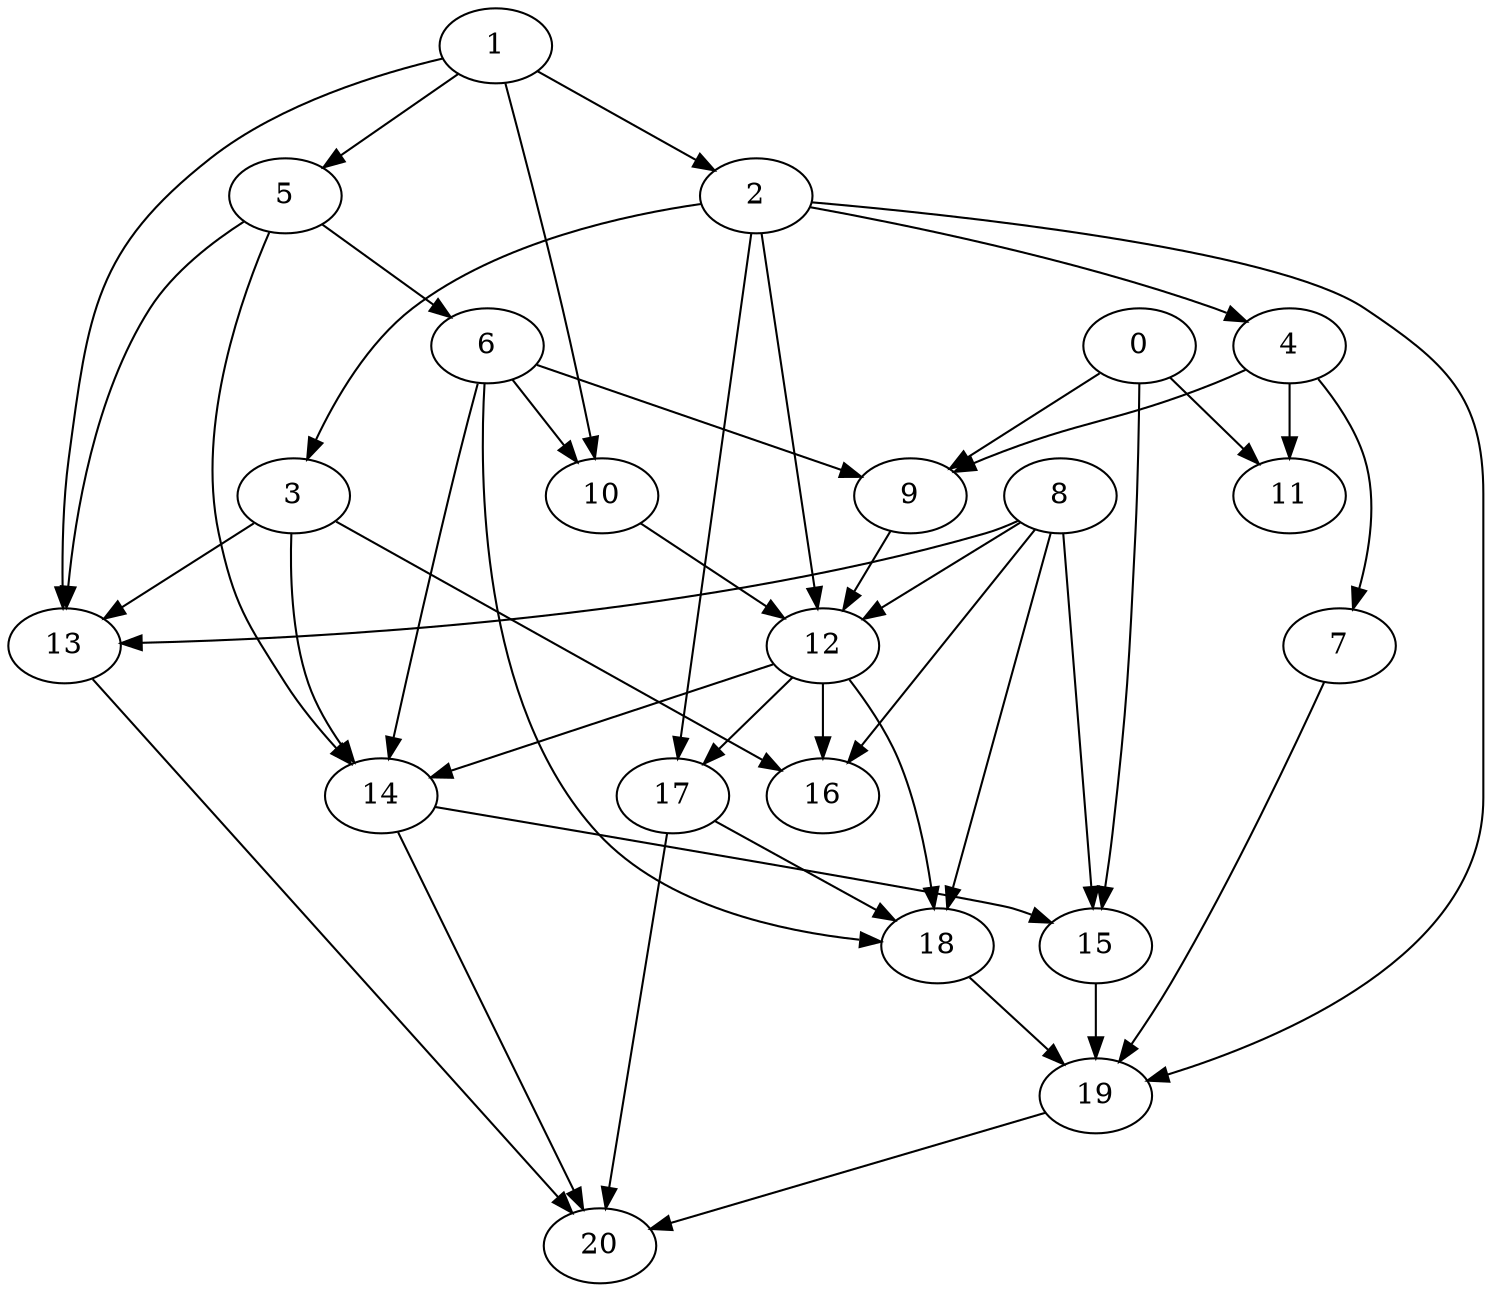 digraph "Random_Nodes_21_Density_2.14_CCR_9.98_WeightType_Random" {
	0	 [Weight=7];
	9	 [Weight=5];
	0 -> 9	 [Weight=37];
	11	 [Weight=10];
	0 -> 11	 [Weight=33];
	15	 [Weight=10];
	0 -> 15	 [Weight=19];
	1	 [Weight=8];
	2	 [Weight=3];
	1 -> 2	 [Weight=37];
	5	 [Weight=9];
	1 -> 5	 [Weight=33];
	10	 [Weight=3];
	1 -> 10	 [Weight=47];
	13	 [Weight=7];
	1 -> 13	 [Weight=14];
	3	 [Weight=3];
	2 -> 3	 [Weight=47];
	4	 [Weight=2];
	2 -> 4	 [Weight=23];
	12	 [Weight=6];
	2 -> 12	 [Weight=14];
	17	 [Weight=4];
	2 -> 17	 [Weight=28];
	19	 [Weight=9];
	2 -> 19	 [Weight=42];
	3 -> 13	 [Weight=33];
	14	 [Weight=6];
	3 -> 14	 [Weight=33];
	16	 [Weight=2];
	3 -> 16	 [Weight=14];
	7	 [Weight=9];
	4 -> 7	 [Weight=19];
	4 -> 9	 [Weight=19];
	4 -> 11	 [Weight=42];
	6	 [Weight=10];
	5 -> 6	 [Weight=33];
	5 -> 13	 [Weight=23];
	5 -> 14	 [Weight=37];
	6 -> 9	 [Weight=42];
	6 -> 10	 [Weight=9];
	6 -> 14	 [Weight=42];
	18	 [Weight=9];
	6 -> 18	 [Weight=9];
	7 -> 19	 [Weight=23];
	8	 [Weight=4];
	8 -> 12	 [Weight=37];
	8 -> 13	 [Weight=23];
	8 -> 15	 [Weight=14];
	8 -> 16	 [Weight=23];
	8 -> 18	 [Weight=33];
	9 -> 12	 [Weight=33];
	10 -> 12	 [Weight=42];
	12 -> 14	 [Weight=42];
	12 -> 16	 [Weight=9];
	12 -> 17	 [Weight=47];
	12 -> 18	 [Weight=37];
	20	 [Weight=4];
	13 -> 20	 [Weight=47];
	14 -> 15	 [Weight=14];
	14 -> 20	 [Weight=37];
	15 -> 19	 [Weight=14];
	17 -> 18	 [Weight=37];
	17 -> 20	 [Weight=14];
	18 -> 19	 [Weight=28];
	19 -> 20	 [Weight=14];
}
